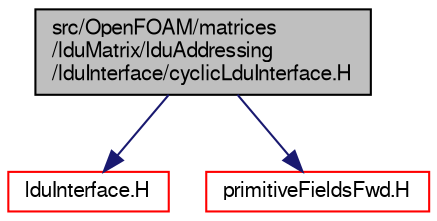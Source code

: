digraph "src/OpenFOAM/matrices/lduMatrix/lduAddressing/lduInterface/cyclicLduInterface.H"
{
  bgcolor="transparent";
  edge [fontname="FreeSans",fontsize="10",labelfontname="FreeSans",labelfontsize="10"];
  node [fontname="FreeSans",fontsize="10",shape=record];
  Node0 [label="src/OpenFOAM/matrices\l/lduMatrix/lduAddressing\l/lduInterface/cyclicLduInterface.H",height=0.2,width=0.4,color="black", fillcolor="grey75", style="filled", fontcolor="black"];
  Node0 -> Node1 [color="midnightblue",fontsize="10",style="solid",fontname="FreeSans"];
  Node1 [label="lduInterface.H",height=0.2,width=0.4,color="red",URL="$a10652.html"];
  Node0 -> Node85 [color="midnightblue",fontsize="10",style="solid",fontname="FreeSans"];
  Node85 [label="primitiveFieldsFwd.H",height=0.2,width=0.4,color="red",URL="$a09638.html",tooltip="Forward declarations of the specialisations of Field<T> for scalar, vector and tensor. "];
}
